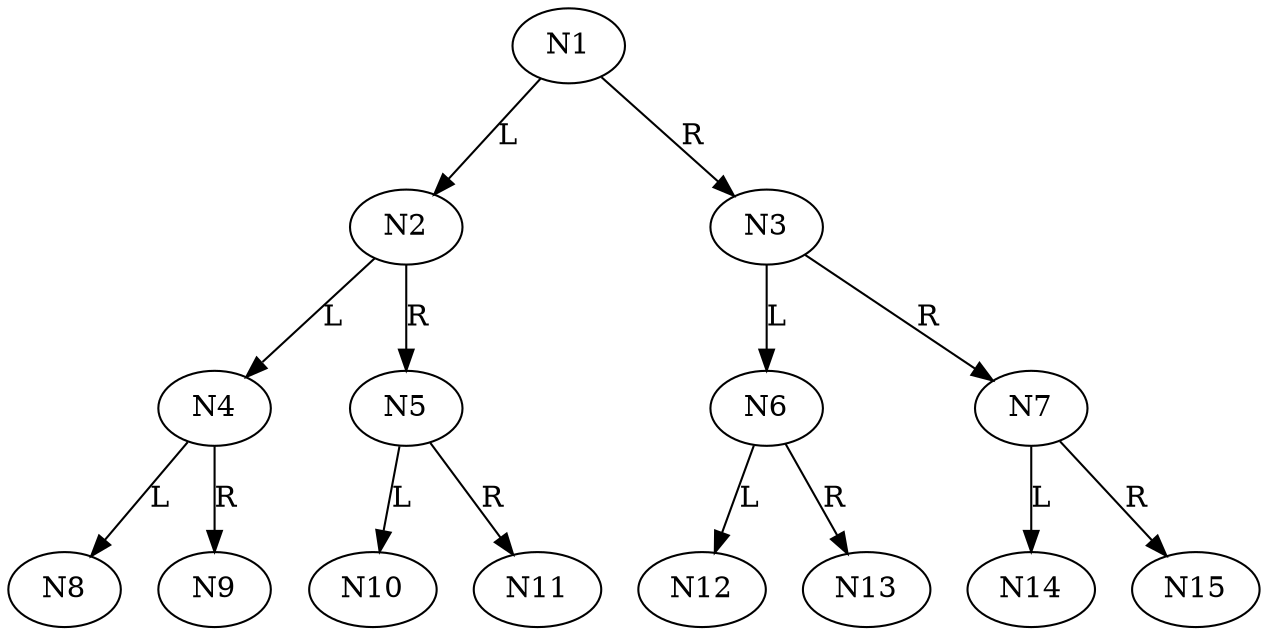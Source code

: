digraph N15{
"N1" -> {"N2"} [label="L"]
"N1" -> {"N3"} [label="R"]
"N2" -> {"N4"} [label="L"]
"N2" -> {"N5"} [label="R"]
"N3" -> {"N6"} [label="L"]
"N3" -> {"N7"} [label="R"]
"N4" -> {"N8"} [label="L"]
"N4" -> {"N9"} [label="R"]
"N5" -> {"N10"} [label="L"]
"N5" -> {"N11"} [label="R"]
"N6" -> {"N12"} [label="L"]
"N6" -> {"N13"} [label="R"]
"N7" -> {"N14"} [label="L"]
"N7" -> {"N15"} [label="R"]
}